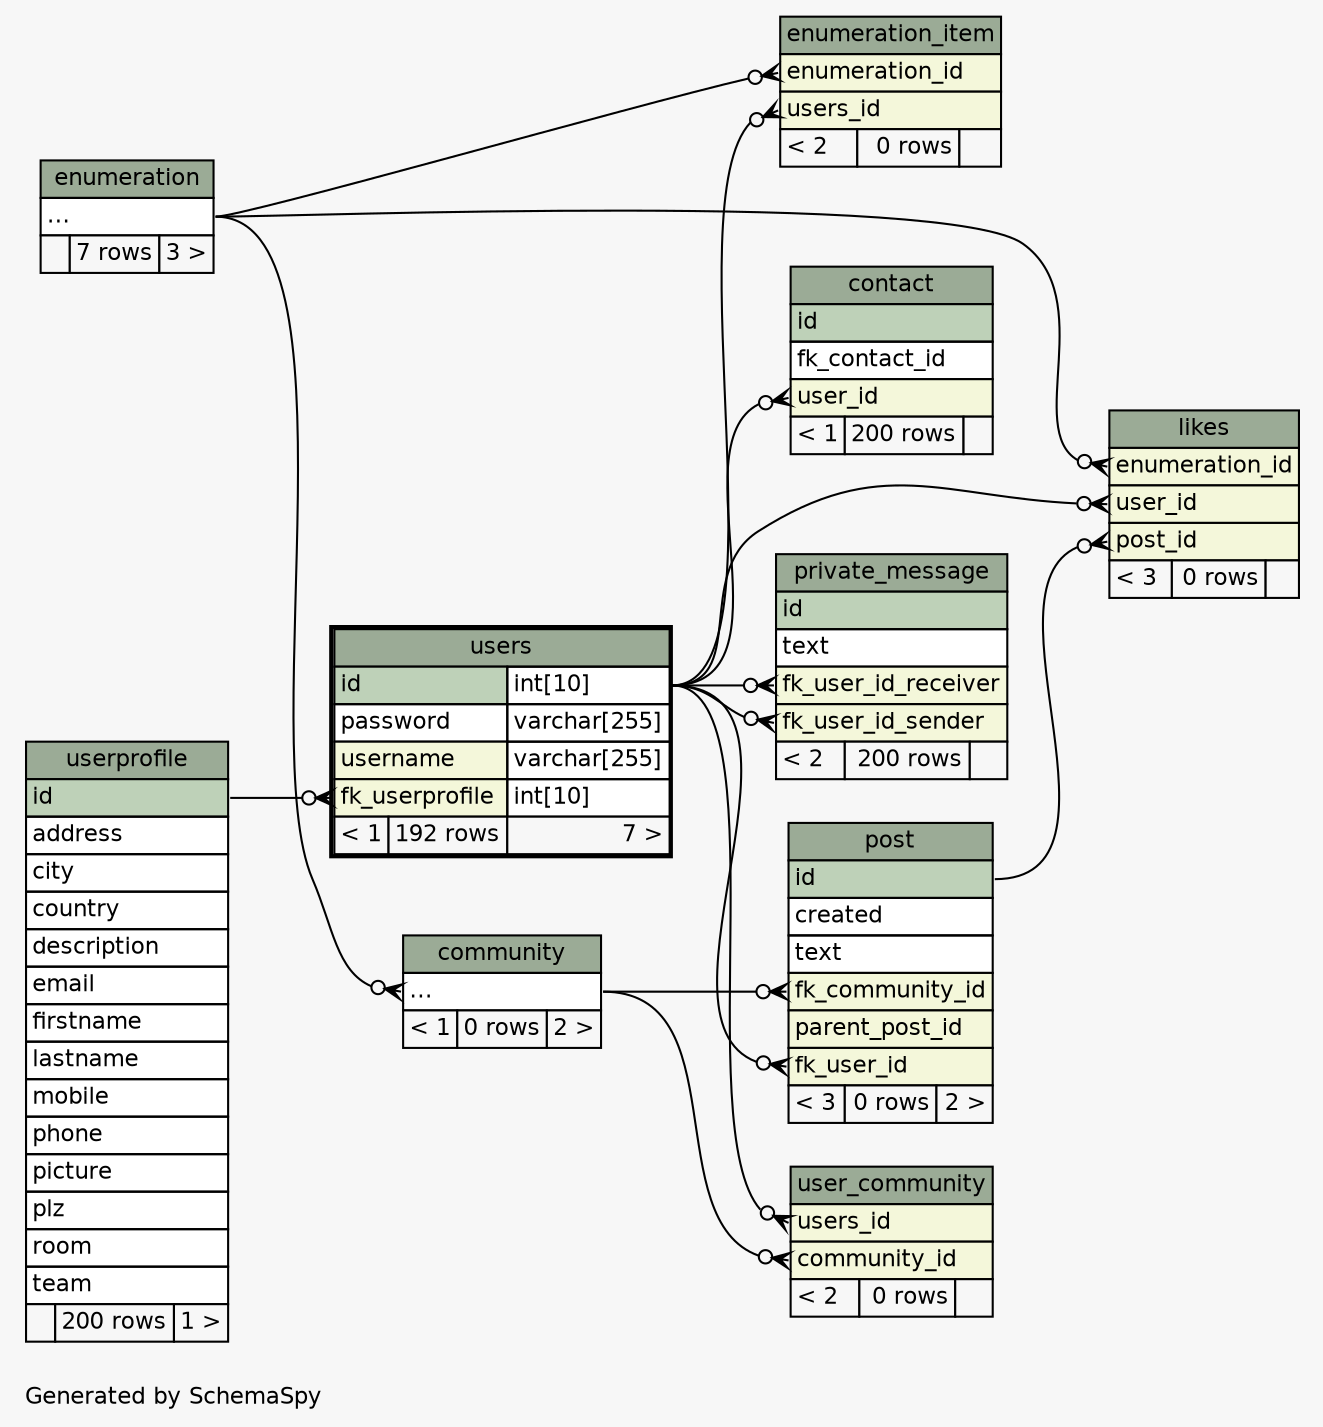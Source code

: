 // dot 2.40.1 on Linux 4.12.5-300.fc26.x86_64
// SchemaSpy rev 590
digraph "twoDegreesRelationshipsDiagram" {
  graph [
    rankdir="RL"
    bgcolor="#f7f7f7"
    label="\nGenerated by SchemaSpy"
    labeljust="l"
    nodesep="0.18"
    ranksep="0.46"
    fontname="Helvetica"
    fontsize="11"
  ];
  node [
    fontname="Helvetica"
    fontsize="11"
    shape="plaintext"
  ];
  edge [
    arrowsize="0.8"
  ];
  "community":"elipses":w -> "enumeration":"elipses":e [arrowhead=none dir=back arrowtail=crowodot];
  "contact":"user_id":w -> "users":"id.type":e [arrowhead=none dir=back arrowtail=crowodot];
  "enumeration_item":"enumeration_id":w -> "enumeration":"elipses":e [arrowhead=none dir=back arrowtail=crowodot];
  "enumeration_item":"users_id":w -> "users":"id.type":e [arrowhead=none dir=back arrowtail=crowodot];
  "likes":"enumeration_id":w -> "enumeration":"elipses":e [arrowhead=none dir=back arrowtail=crowodot];
  "likes":"post_id":w -> "post":"id":e [arrowhead=none dir=back arrowtail=crowodot];
  "likes":"user_id":w -> "users":"id.type":e [arrowhead=none dir=back arrowtail=crowodot];
  "post":"fk_community_id":w -> "community":"elipses":e [arrowhead=none dir=back arrowtail=crowodot];
  "post":"fk_user_id":w -> "users":"id.type":e [arrowhead=none dir=back arrowtail=crowodot];
  "private_message":"fk_user_id_receiver":w -> "users":"id.type":e [arrowhead=none dir=back arrowtail=crowodot];
  "private_message":"fk_user_id_sender":w -> "users":"id.type":e [arrowhead=none dir=back arrowtail=crowodot];
  "user_community":"community_id":w -> "community":"elipses":e [arrowhead=none dir=back arrowtail=crowodot];
  "user_community":"users_id":w -> "users":"id.type":e [arrowhead=none dir=back arrowtail=crowodot];
  "users":"fk_userprofile":w -> "userprofile":"id":e [arrowhead=none dir=back arrowtail=crowodot];
  "community" [
    label=<
    <TABLE BORDER="0" CELLBORDER="1" CELLSPACING="0" BGCOLOR="#ffffff">
      <TR><TD COLSPAN="3" BGCOLOR="#9bab96" ALIGN="CENTER">community</TD></TR>
      <TR><TD PORT="elipses" COLSPAN="3" ALIGN="LEFT">...</TD></TR>
      <TR><TD ALIGN="LEFT" BGCOLOR="#f7f7f7">&lt; 1</TD><TD ALIGN="RIGHT" BGCOLOR="#f7f7f7">0 rows</TD><TD ALIGN="RIGHT" BGCOLOR="#f7f7f7">2 &gt;</TD></TR>
    </TABLE>>
    URL="community.html"
    tooltip="community"
  ];
  "contact" [
    label=<
    <TABLE BORDER="0" CELLBORDER="1" CELLSPACING="0" BGCOLOR="#ffffff">
      <TR><TD COLSPAN="3" BGCOLOR="#9bab96" ALIGN="CENTER">contact</TD></TR>
      <TR><TD PORT="id" COLSPAN="3" BGCOLOR="#bed1b8" ALIGN="LEFT">id</TD></TR>
      <TR><TD PORT="fk_contact_id" COLSPAN="3" ALIGN="LEFT">fk_contact_id</TD></TR>
      <TR><TD PORT="user_id" COLSPAN="3" BGCOLOR="#f4f7da" ALIGN="LEFT">user_id</TD></TR>
      <TR><TD ALIGN="LEFT" BGCOLOR="#f7f7f7">&lt; 1</TD><TD ALIGN="RIGHT" BGCOLOR="#f7f7f7">200 rows</TD><TD ALIGN="RIGHT" BGCOLOR="#f7f7f7">  </TD></TR>
    </TABLE>>
    URL="contact.html"
    tooltip="contact"
  ];
  "enumeration" [
    label=<
    <TABLE BORDER="0" CELLBORDER="1" CELLSPACING="0" BGCOLOR="#ffffff">
      <TR><TD COLSPAN="3" BGCOLOR="#9bab96" ALIGN="CENTER">enumeration</TD></TR>
      <TR><TD PORT="elipses" COLSPAN="3" ALIGN="LEFT">...</TD></TR>
      <TR><TD ALIGN="LEFT" BGCOLOR="#f7f7f7">  </TD><TD ALIGN="RIGHT" BGCOLOR="#f7f7f7">7 rows</TD><TD ALIGN="RIGHT" BGCOLOR="#f7f7f7">3 &gt;</TD></TR>
    </TABLE>>
    URL="enumeration.html"
    tooltip="enumeration"
  ];
  "enumeration_item" [
    label=<
    <TABLE BORDER="0" CELLBORDER="1" CELLSPACING="0" BGCOLOR="#ffffff">
      <TR><TD COLSPAN="3" BGCOLOR="#9bab96" ALIGN="CENTER">enumeration_item</TD></TR>
      <TR><TD PORT="enumeration_id" COLSPAN="3" BGCOLOR="#f4f7da" ALIGN="LEFT">enumeration_id</TD></TR>
      <TR><TD PORT="users_id" COLSPAN="3" BGCOLOR="#f4f7da" ALIGN="LEFT">users_id</TD></TR>
      <TR><TD ALIGN="LEFT" BGCOLOR="#f7f7f7">&lt; 2</TD><TD ALIGN="RIGHT" BGCOLOR="#f7f7f7">0 rows</TD><TD ALIGN="RIGHT" BGCOLOR="#f7f7f7">  </TD></TR>
    </TABLE>>
    URL="enumeration_item.html"
    tooltip="enumeration_item"
  ];
  "likes" [
    label=<
    <TABLE BORDER="0" CELLBORDER="1" CELLSPACING="0" BGCOLOR="#ffffff">
      <TR><TD COLSPAN="3" BGCOLOR="#9bab96" ALIGN="CENTER">likes</TD></TR>
      <TR><TD PORT="enumeration_id" COLSPAN="3" BGCOLOR="#f4f7da" ALIGN="LEFT">enumeration_id</TD></TR>
      <TR><TD PORT="user_id" COLSPAN="3" BGCOLOR="#f4f7da" ALIGN="LEFT">user_id</TD></TR>
      <TR><TD PORT="post_id" COLSPAN="3" BGCOLOR="#f4f7da" ALIGN="LEFT">post_id</TD></TR>
      <TR><TD ALIGN="LEFT" BGCOLOR="#f7f7f7">&lt; 3</TD><TD ALIGN="RIGHT" BGCOLOR="#f7f7f7">0 rows</TD><TD ALIGN="RIGHT" BGCOLOR="#f7f7f7">  </TD></TR>
    </TABLE>>
    URL="likes.html"
    tooltip="likes"
  ];
  "post" [
    label=<
    <TABLE BORDER="0" CELLBORDER="1" CELLSPACING="0" BGCOLOR="#ffffff">
      <TR><TD COLSPAN="3" BGCOLOR="#9bab96" ALIGN="CENTER">post</TD></TR>
      <TR><TD PORT="id" COLSPAN="3" BGCOLOR="#bed1b8" ALIGN="LEFT">id</TD></TR>
      <TR><TD PORT="created" COLSPAN="3" ALIGN="LEFT">created</TD></TR>
      <TR><TD PORT="text" COLSPAN="3" ALIGN="LEFT">text</TD></TR>
      <TR><TD PORT="fk_community_id" COLSPAN="3" BGCOLOR="#f4f7da" ALIGN="LEFT">fk_community_id</TD></TR>
      <TR><TD PORT="parent_post_id" COLSPAN="3" BGCOLOR="#f4f7da" ALIGN="LEFT">parent_post_id</TD></TR>
      <TR><TD PORT="fk_user_id" COLSPAN="3" BGCOLOR="#f4f7da" ALIGN="LEFT">fk_user_id</TD></TR>
      <TR><TD ALIGN="LEFT" BGCOLOR="#f7f7f7">&lt; 3</TD><TD ALIGN="RIGHT" BGCOLOR="#f7f7f7">0 rows</TD><TD ALIGN="RIGHT" BGCOLOR="#f7f7f7">2 &gt;</TD></TR>
    </TABLE>>
    URL="post.html"
    tooltip="post"
  ];
  "private_message" [
    label=<
    <TABLE BORDER="0" CELLBORDER="1" CELLSPACING="0" BGCOLOR="#ffffff">
      <TR><TD COLSPAN="3" BGCOLOR="#9bab96" ALIGN="CENTER">private_message</TD></TR>
      <TR><TD PORT="id" COLSPAN="3" BGCOLOR="#bed1b8" ALIGN="LEFT">id</TD></TR>
      <TR><TD PORT="text" COLSPAN="3" ALIGN="LEFT">text</TD></TR>
      <TR><TD PORT="fk_user_id_receiver" COLSPAN="3" BGCOLOR="#f4f7da" ALIGN="LEFT">fk_user_id_receiver</TD></TR>
      <TR><TD PORT="fk_user_id_sender" COLSPAN="3" BGCOLOR="#f4f7da" ALIGN="LEFT">fk_user_id_sender</TD></TR>
      <TR><TD ALIGN="LEFT" BGCOLOR="#f7f7f7">&lt; 2</TD><TD ALIGN="RIGHT" BGCOLOR="#f7f7f7">200 rows</TD><TD ALIGN="RIGHT" BGCOLOR="#f7f7f7">  </TD></TR>
    </TABLE>>
    URL="private_message.html"
    tooltip="private_message"
  ];
  "user_community" [
    label=<
    <TABLE BORDER="0" CELLBORDER="1" CELLSPACING="0" BGCOLOR="#ffffff">
      <TR><TD COLSPAN="3" BGCOLOR="#9bab96" ALIGN="CENTER">user_community</TD></TR>
      <TR><TD PORT="users_id" COLSPAN="3" BGCOLOR="#f4f7da" ALIGN="LEFT">users_id</TD></TR>
      <TR><TD PORT="community_id" COLSPAN="3" BGCOLOR="#f4f7da" ALIGN="LEFT">community_id</TD></TR>
      <TR><TD ALIGN="LEFT" BGCOLOR="#f7f7f7">&lt; 2</TD><TD ALIGN="RIGHT" BGCOLOR="#f7f7f7">0 rows</TD><TD ALIGN="RIGHT" BGCOLOR="#f7f7f7">  </TD></TR>
    </TABLE>>
    URL="user_community.html"
    tooltip="user_community"
  ];
  "userprofile" [
    label=<
    <TABLE BORDER="0" CELLBORDER="1" CELLSPACING="0" BGCOLOR="#ffffff">
      <TR><TD COLSPAN="3" BGCOLOR="#9bab96" ALIGN="CENTER">userprofile</TD></TR>
      <TR><TD PORT="id" COLSPAN="3" BGCOLOR="#bed1b8" ALIGN="LEFT">id</TD></TR>
      <TR><TD PORT="address" COLSPAN="3" ALIGN="LEFT">address</TD></TR>
      <TR><TD PORT="city" COLSPAN="3" ALIGN="LEFT">city</TD></TR>
      <TR><TD PORT="country" COLSPAN="3" ALIGN="LEFT">country</TD></TR>
      <TR><TD PORT="description" COLSPAN="3" ALIGN="LEFT">description</TD></TR>
      <TR><TD PORT="email" COLSPAN="3" ALIGN="LEFT">email</TD></TR>
      <TR><TD PORT="firstname" COLSPAN="3" ALIGN="LEFT">firstname</TD></TR>
      <TR><TD PORT="lastname" COLSPAN="3" ALIGN="LEFT">lastname</TD></TR>
      <TR><TD PORT="mobile" COLSPAN="3" ALIGN="LEFT">mobile</TD></TR>
      <TR><TD PORT="phone" COLSPAN="3" ALIGN="LEFT">phone</TD></TR>
      <TR><TD PORT="picture" COLSPAN="3" ALIGN="LEFT">picture</TD></TR>
      <TR><TD PORT="plz" COLSPAN="3" ALIGN="LEFT">plz</TD></TR>
      <TR><TD PORT="room" COLSPAN="3" ALIGN="LEFT">room</TD></TR>
      <TR><TD PORT="team" COLSPAN="3" ALIGN="LEFT">team</TD></TR>
      <TR><TD ALIGN="LEFT" BGCOLOR="#f7f7f7">  </TD><TD ALIGN="RIGHT" BGCOLOR="#f7f7f7">200 rows</TD><TD ALIGN="RIGHT" BGCOLOR="#f7f7f7">1 &gt;</TD></TR>
    </TABLE>>
    URL="userprofile.html"
    tooltip="userprofile"
  ];
  "users" [
    label=<
    <TABLE BORDER="2" CELLBORDER="1" CELLSPACING="0" BGCOLOR="#ffffff">
      <TR><TD COLSPAN="3" BGCOLOR="#9bab96" ALIGN="CENTER">users</TD></TR>
      <TR><TD PORT="id" COLSPAN="2" BGCOLOR="#bed1b8" ALIGN="LEFT">id</TD><TD PORT="id.type" ALIGN="LEFT">int[10]</TD></TR>
      <TR><TD PORT="password" COLSPAN="2" ALIGN="LEFT">password</TD><TD PORT="password.type" ALIGN="LEFT">varchar[255]</TD></TR>
      <TR><TD PORT="username" COLSPAN="2" BGCOLOR="#f4f7da" ALIGN="LEFT">username</TD><TD PORT="username.type" ALIGN="LEFT">varchar[255]</TD></TR>
      <TR><TD PORT="fk_userprofile" COLSPAN="2" BGCOLOR="#f4f7da" ALIGN="LEFT">fk_userprofile</TD><TD PORT="fk_userprofile.type" ALIGN="LEFT">int[10]</TD></TR>
      <TR><TD ALIGN="LEFT" BGCOLOR="#f7f7f7">&lt; 1</TD><TD ALIGN="RIGHT" BGCOLOR="#f7f7f7">192 rows</TD><TD ALIGN="RIGHT" BGCOLOR="#f7f7f7">7 &gt;</TD></TR>
    </TABLE>>
    URL="users.html"
    tooltip="users"
  ];
}

